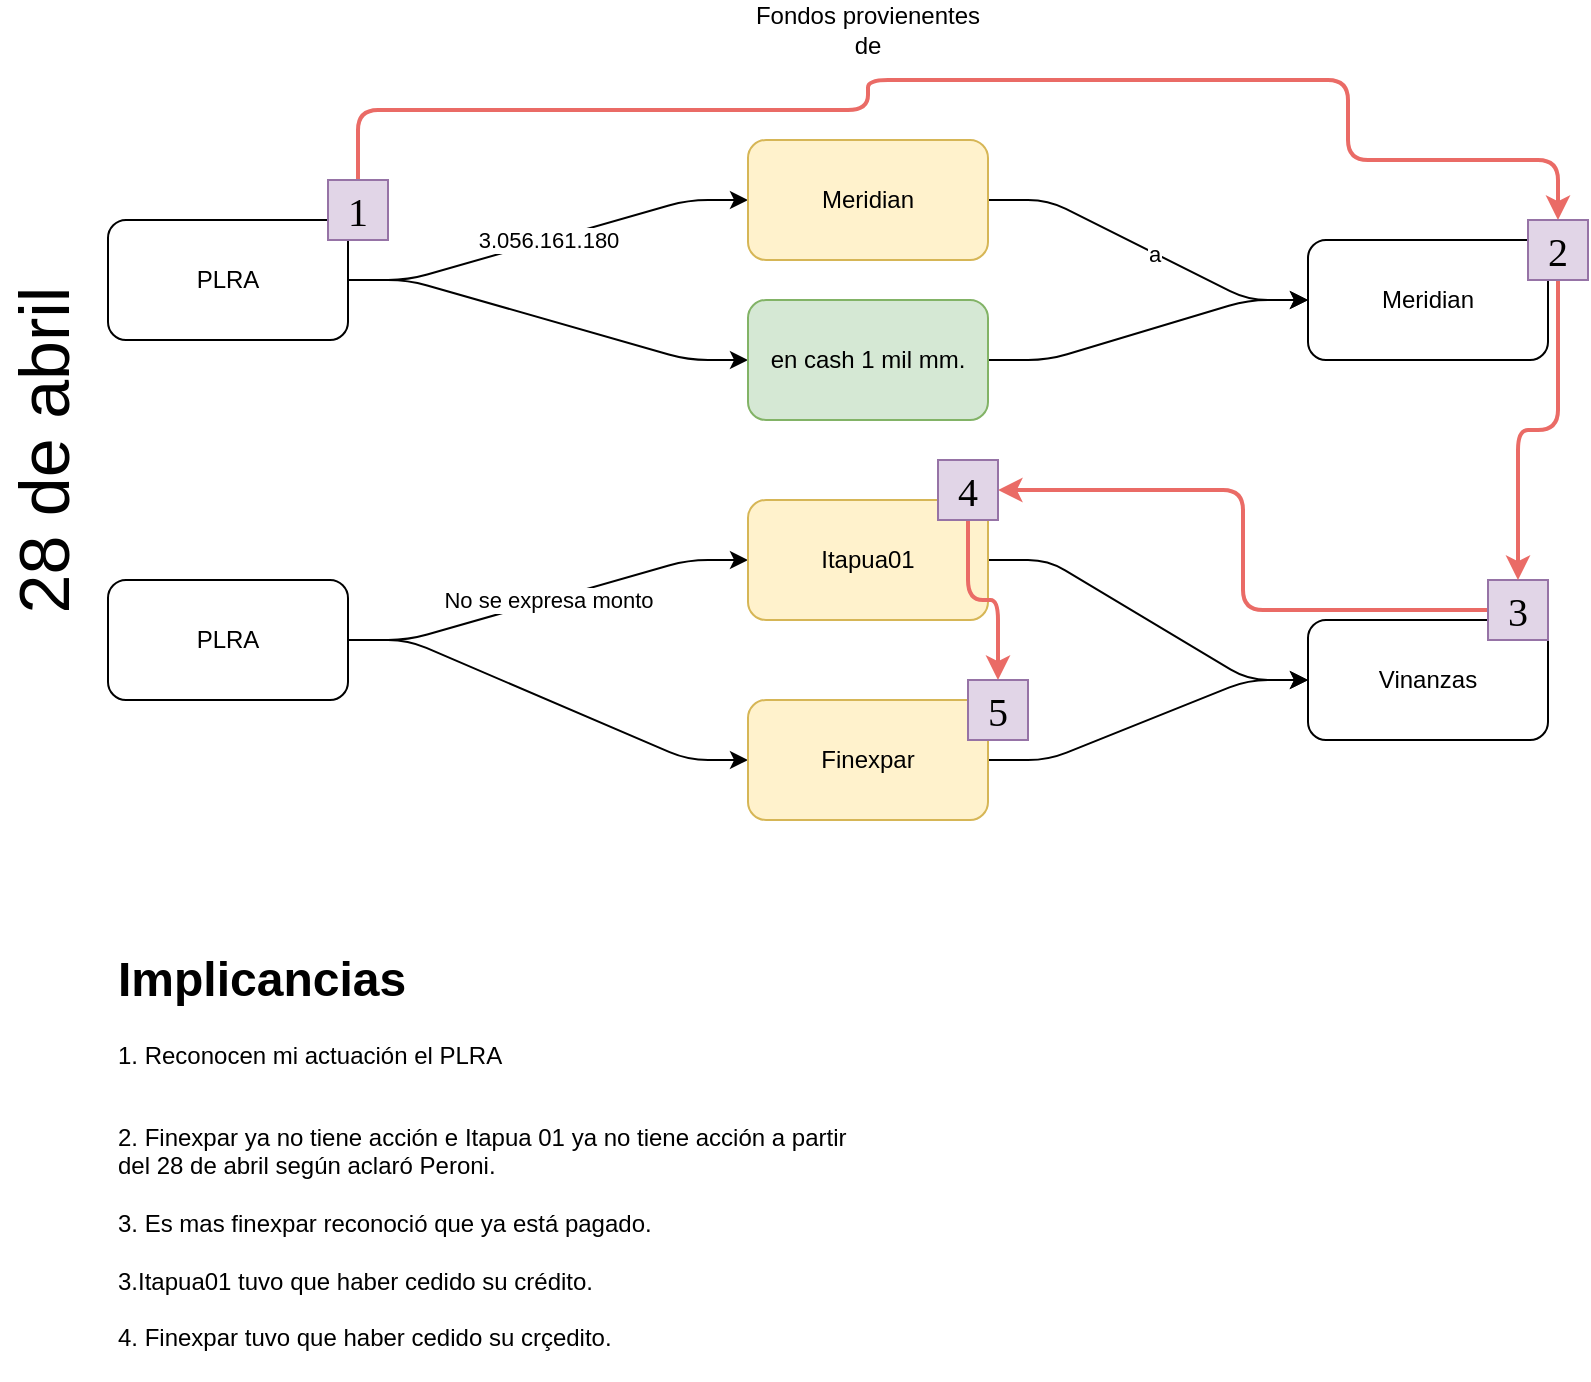 <mxfile version="21.6.6" type="github">
  <diagram name="Página-1" id="rslMsC20Onptic1OCOGN">
    <mxGraphModel dx="1434" dy="755" grid="1" gridSize="10" guides="1" tooltips="1" connect="1" arrows="1" fold="1" page="1" pageScale="1" pageWidth="850" pageHeight="1100" math="0" shadow="0">
      <root>
        <mxCell id="0" />
        <mxCell id="1" parent="0" />
        <mxCell id="DVwxMNTtDxKVdh-1IFF6-3" value="&lt;div&gt;3.056.161.180&lt;/div&gt;" style="edgeStyle=entityRelationEdgeStyle;rounded=1;orthogonalLoop=1;jettySize=auto;html=1;strokeColor=default;" parent="1" source="DVwxMNTtDxKVdh-1IFF6-1" target="DVwxMNTtDxKVdh-1IFF6-2" edge="1">
          <mxGeometry relative="1" as="geometry" />
        </mxCell>
        <mxCell id="DVwxMNTtDxKVdh-1IFF6-17" style="edgeStyle=entityRelationEdgeStyle;rounded=1;orthogonalLoop=1;jettySize=auto;html=1;exitX=1;exitY=0.5;exitDx=0;exitDy=0;entryX=0;entryY=0.5;entryDx=0;entryDy=0;strokeColor=default;" parent="1" source="DVwxMNTtDxKVdh-1IFF6-1" target="DVwxMNTtDxKVdh-1IFF6-15" edge="1">
          <mxGeometry relative="1" as="geometry" />
        </mxCell>
        <mxCell id="DVwxMNTtDxKVdh-1IFF6-1" value="PLRA" style="rounded=1;whiteSpace=wrap;html=1;" parent="1" vertex="1">
          <mxGeometry x="80" y="120" width="120" height="60" as="geometry" />
        </mxCell>
        <mxCell id="DVwxMNTtDxKVdh-1IFF6-10" value="" style="edgeStyle=entityRelationEdgeStyle;rounded=1;orthogonalLoop=1;jettySize=auto;html=1;strokeColor=default;" parent="1" source="DVwxMNTtDxKVdh-1IFF6-2" target="DVwxMNTtDxKVdh-1IFF6-9" edge="1">
          <mxGeometry relative="1" as="geometry" />
        </mxCell>
        <mxCell id="DVwxMNTtDxKVdh-1IFF6-12" value="a" style="edgeLabel;html=1;align=center;verticalAlign=middle;resizable=0;points=[];" parent="DVwxMNTtDxKVdh-1IFF6-10" vertex="1" connectable="0">
          <mxGeometry x="0.037" relative="1" as="geometry">
            <mxPoint as="offset" />
          </mxGeometry>
        </mxCell>
        <mxCell id="DVwxMNTtDxKVdh-1IFF6-2" value="Meridian" style="rounded=1;whiteSpace=wrap;html=1;fillColor=#fff2cc;strokeColor=#d6b656;" parent="1" vertex="1">
          <mxGeometry x="400" y="80" width="120" height="60" as="geometry" />
        </mxCell>
        <mxCell id="DVwxMNTtDxKVdh-1IFF6-7" value="No se expresa monto" style="edgeStyle=entityRelationEdgeStyle;rounded=1;orthogonalLoop=1;jettySize=auto;html=1;strokeColor=default;" parent="1" source="DVwxMNTtDxKVdh-1IFF6-4" target="DVwxMNTtDxKVdh-1IFF6-6" edge="1">
          <mxGeometry relative="1" as="geometry" />
        </mxCell>
        <mxCell id="DVwxMNTtDxKVdh-1IFF6-23" style="edgeStyle=entityRelationEdgeStyle;rounded=1;orthogonalLoop=1;jettySize=auto;html=1;exitX=1;exitY=0.5;exitDx=0;exitDy=0;entryX=0;entryY=0.5;entryDx=0;entryDy=0;strokeColor=default;" parent="1" source="DVwxMNTtDxKVdh-1IFF6-4" target="DVwxMNTtDxKVdh-1IFF6-21" edge="1">
          <mxGeometry relative="1" as="geometry" />
        </mxCell>
        <mxCell id="DVwxMNTtDxKVdh-1IFF6-4" value="PLRA" style="rounded=1;whiteSpace=wrap;html=1;" parent="1" vertex="1">
          <mxGeometry x="80" y="300" width="120" height="60" as="geometry" />
        </mxCell>
        <mxCell id="DVwxMNTtDxKVdh-1IFF6-20" value="" style="edgeStyle=entityRelationEdgeStyle;rounded=1;orthogonalLoop=1;jettySize=auto;html=1;strokeColor=default;" parent="1" source="DVwxMNTtDxKVdh-1IFF6-6" target="DVwxMNTtDxKVdh-1IFF6-19" edge="1">
          <mxGeometry relative="1" as="geometry" />
        </mxCell>
        <mxCell id="DVwxMNTtDxKVdh-1IFF6-6" value="Itapua01" style="rounded=1;whiteSpace=wrap;html=1;fillColor=#fff2cc;strokeColor=#d6b656;" parent="1" vertex="1">
          <mxGeometry x="400" y="260" width="120" height="60" as="geometry" />
        </mxCell>
        <mxCell id="DVwxMNTtDxKVdh-1IFF6-9" value="Meridian" style="rounded=1;whiteSpace=wrap;html=1;" parent="1" vertex="1">
          <mxGeometry x="680" y="130" width="120" height="60" as="geometry" />
        </mxCell>
        <mxCell id="DVwxMNTtDxKVdh-1IFF6-11" value="Fondos provienentes de" style="text;html=1;strokeColor=none;fillColor=none;align=center;verticalAlign=middle;whiteSpace=wrap;rounded=0;" parent="1" vertex="1">
          <mxGeometry x="395" y="10" width="130" height="30" as="geometry" />
        </mxCell>
        <mxCell id="DVwxMNTtDxKVdh-1IFF6-18" style="edgeStyle=entityRelationEdgeStyle;rounded=1;orthogonalLoop=1;jettySize=auto;html=1;exitX=1;exitY=0.5;exitDx=0;exitDy=0;entryX=0;entryY=0.5;entryDx=0;entryDy=0;strokeColor=default;" parent="1" source="DVwxMNTtDxKVdh-1IFF6-15" target="DVwxMNTtDxKVdh-1IFF6-9" edge="1">
          <mxGeometry relative="1" as="geometry" />
        </mxCell>
        <mxCell id="DVwxMNTtDxKVdh-1IFF6-15" value="en cash 1 mil mm." style="rounded=1;whiteSpace=wrap;html=1;fillColor=#d5e8d4;strokeColor=#82b366;" parent="1" vertex="1">
          <mxGeometry x="400" y="160" width="120" height="60" as="geometry" />
        </mxCell>
        <mxCell id="DVwxMNTtDxKVdh-1IFF6-19" value="Vinanzas" style="rounded=1;whiteSpace=wrap;html=1;" parent="1" vertex="1">
          <mxGeometry x="680" y="320" width="120" height="60" as="geometry" />
        </mxCell>
        <mxCell id="DVwxMNTtDxKVdh-1IFF6-24" style="edgeStyle=entityRelationEdgeStyle;rounded=1;orthogonalLoop=1;jettySize=auto;html=1;exitX=1;exitY=0.5;exitDx=0;exitDy=0;entryX=0;entryY=0.5;entryDx=0;entryDy=0;strokeColor=default;" parent="1" source="DVwxMNTtDxKVdh-1IFF6-21" target="DVwxMNTtDxKVdh-1IFF6-19" edge="1">
          <mxGeometry relative="1" as="geometry" />
        </mxCell>
        <mxCell id="DVwxMNTtDxKVdh-1IFF6-21" value="Finexpar" style="rounded=1;whiteSpace=wrap;html=1;fillColor=#fff2cc;strokeColor=#d6b656;" parent="1" vertex="1">
          <mxGeometry x="400" y="360" width="120" height="60" as="geometry" />
        </mxCell>
        <mxCell id="DVwxMNTtDxKVdh-1IFF6-26" value="&lt;h1&gt;Implicancias&lt;/h1&gt;&lt;p&gt;1. Reconocen mi actuación el PLRA&lt;br&gt;&lt;/p&gt;&lt;div&gt;&lt;br&gt;&lt;/div&gt;&lt;div&gt;2. Finexpar ya no tiene acción e Itapua 01 ya no tiene acción a partir del 28 de abril según aclaró Peroni.&lt;/div&gt;&lt;div&gt;&lt;br&gt;&lt;/div&gt;&lt;div&gt;3. Es mas finexpar reconoció que ya está pagado.&lt;br&gt;&lt;/div&gt;&lt;div&gt;&lt;br&gt;&lt;/div&gt;&lt;div&gt;3.Itapua01 tuvo que haber cedido su crédito.&lt;/div&gt;&lt;div&gt;&lt;br&gt;&lt;/div&gt;&lt;div&gt;4. Finexpar tuvo que haber cedido su crçedito.&lt;br&gt;&lt;/div&gt;" style="text;html=1;strokeColor=none;fillColor=none;spacing=5;spacingTop=-20;whiteSpace=wrap;overflow=hidden;rounded=0;" parent="1" vertex="1">
          <mxGeometry x="80" y="480" width="380" height="220" as="geometry" />
        </mxCell>
        <mxCell id="QSxY1Z9GzGt5NTgHkNYr-4" value="" style="edgeStyle=orthogonalEdgeStyle;rounded=1;orthogonalLoop=1;jettySize=auto;html=1;exitX=0.5;exitY=0;exitDx=0;exitDy=0;entryX=0.5;entryY=0;entryDx=0;entryDy=0;strokeColor=#EA6B66;strokeWidth=2;" edge="1" parent="1" source="DVwxMNTtDxKVdh-1IFF6-27" target="QSxY1Z9GzGt5NTgHkNYr-3">
          <mxGeometry relative="1" as="geometry">
            <mxPoint x="235" y="65" as="sourcePoint" />
            <mxPoint x="700" y="60" as="targetPoint" />
            <Array as="points">
              <mxPoint x="205" y="65" />
              <mxPoint x="460" y="65" />
              <mxPoint x="460" y="50" />
              <mxPoint x="700" y="50" />
              <mxPoint x="700" y="90" />
              <mxPoint x="805" y="90" />
            </Array>
          </mxGeometry>
        </mxCell>
        <mxCell id="DVwxMNTtDxKVdh-1IFF6-27" value="1" style="text;html=1;strokeColor=#9673a6;fillColor=#e1d5e7;align=center;verticalAlign=middle;whiteSpace=wrap;rounded=0;fontFamily=Lucida Console;fontSize=20;" parent="1" vertex="1">
          <mxGeometry x="190" y="100" width="30" height="30" as="geometry" />
        </mxCell>
        <mxCell id="QSxY1Z9GzGt5NTgHkNYr-6" style="edgeStyle=orthogonalEdgeStyle;rounded=1;orthogonalLoop=1;jettySize=auto;html=1;exitX=0;exitY=0.5;exitDx=0;exitDy=0;entryX=1;entryY=0.5;entryDx=0;entryDy=0;strokeColor=#EA6B66;strokeWidth=2;" edge="1" parent="1" source="DVwxMNTtDxKVdh-1IFF6-28" target="DVwxMNTtDxKVdh-1IFF6-30">
          <mxGeometry relative="1" as="geometry" />
        </mxCell>
        <mxCell id="DVwxMNTtDxKVdh-1IFF6-28" value="3" style="text;html=1;strokeColor=#9673a6;fillColor=#e1d5e7;align=center;verticalAlign=middle;whiteSpace=wrap;rounded=0;fontFamily=Lucida Console;fontSize=20;" parent="1" vertex="1">
          <mxGeometry x="770" y="300" width="30" height="30" as="geometry" />
        </mxCell>
        <mxCell id="DVwxMNTtDxKVdh-1IFF6-33" value="" style="edgeStyle=orthogonalEdgeStyle;rounded=1;orthogonalLoop=1;jettySize=auto;html=1;strokeColor=#EA6B66;strokeWidth=2;" parent="1" source="DVwxMNTtDxKVdh-1IFF6-30" target="DVwxMNTtDxKVdh-1IFF6-32" edge="1">
          <mxGeometry relative="1" as="geometry" />
        </mxCell>
        <mxCell id="DVwxMNTtDxKVdh-1IFF6-30" value="4" style="text;html=1;strokeColor=#9673a6;fillColor=#e1d5e7;align=center;verticalAlign=middle;whiteSpace=wrap;rounded=0;fontFamily=Lucida Console;fontSize=20;" parent="1" vertex="1">
          <mxGeometry x="495" y="240" width="30" height="30" as="geometry" />
        </mxCell>
        <mxCell id="DVwxMNTtDxKVdh-1IFF6-32" value="5" style="text;html=1;strokeColor=#9673a6;fillColor=#e1d5e7;align=center;verticalAlign=middle;whiteSpace=wrap;rounded=0;fontFamily=Lucida Console;fontSize=20;" parent="1" vertex="1">
          <mxGeometry x="510" y="350" width="30" height="30" as="geometry" />
        </mxCell>
        <mxCell id="QSxY1Z9GzGt5NTgHkNYr-5" style="edgeStyle=orthogonalEdgeStyle;rounded=1;orthogonalLoop=1;jettySize=auto;html=1;exitX=0.5;exitY=1;exitDx=0;exitDy=0;entryX=0.5;entryY=0;entryDx=0;entryDy=0;strokeColor=#EA6B66;strokeWidth=2;" edge="1" parent="1" source="QSxY1Z9GzGt5NTgHkNYr-3" target="DVwxMNTtDxKVdh-1IFF6-28">
          <mxGeometry relative="1" as="geometry">
            <Array as="points">
              <mxPoint x="805" y="225" />
              <mxPoint x="785" y="225" />
            </Array>
          </mxGeometry>
        </mxCell>
        <mxCell id="QSxY1Z9GzGt5NTgHkNYr-3" value="2" style="text;html=1;strokeColor=#9673a6;fillColor=#e1d5e7;align=center;verticalAlign=middle;whiteSpace=wrap;rounded=0;fontFamily=Lucida Console;fontSize=20;" vertex="1" parent="1">
          <mxGeometry x="790" y="120" width="30" height="30" as="geometry" />
        </mxCell>
        <mxCell id="QSxY1Z9GzGt5NTgHkNYr-7" value="28 de abril" style="text;html=1;strokeColor=none;fillColor=none;align=center;verticalAlign=middle;whiteSpace=wrap;rounded=0;strokeWidth=0;fontSize=35;rotation=-90;" vertex="1" parent="1">
          <mxGeometry x="-70" y="220" width="235" height="30" as="geometry" />
        </mxCell>
      </root>
    </mxGraphModel>
  </diagram>
</mxfile>

